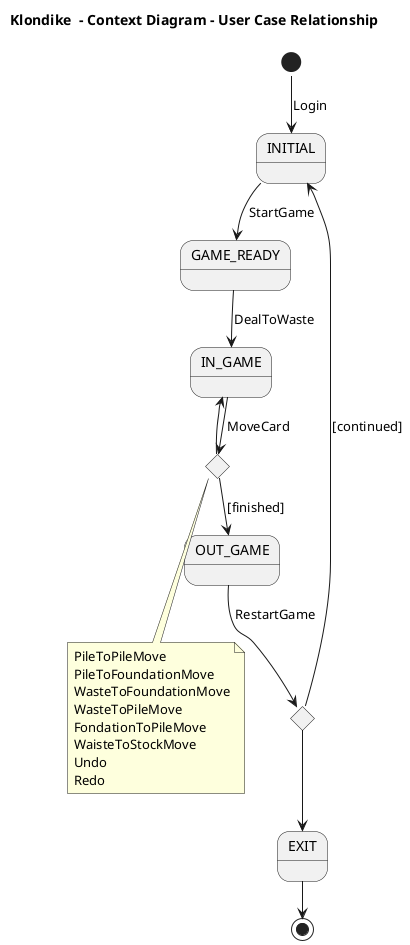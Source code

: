 @startuml UseCaseContextDiagram
!pragma layout smetana
title Klondike  - Context Diagram - User Case Relationship

state INITIAL
state GAME_READY
state IN_GAME
state OUT_GAME
state EXIT
state if_finished <<choice>>
state if_resumed <<choice>>

note "PileToPileMove\nPileToFoundationMove\nWasteToFoundationMove\nWasteToPileMove\nFondationToPileMove\nWaisteToStockMove\nUndo\nRedo" as PNote

if_finished ---> PNote
[*] --> INITIAL: Login
INITIAL --> GAME_READY: StartGame
GAME_READY--> IN_GAME: DealToWaste
IN_GAME --> if_finished: MoveCard
if_finished --> IN_GAME
if_finished --> OUT_GAME: [finished]
OUT_GAME --> if_resumed: RestartGame
if_resumed --> INITIAL: [continued]
if_resumed --> EXIT
EXIT --> [*]

@enduml
